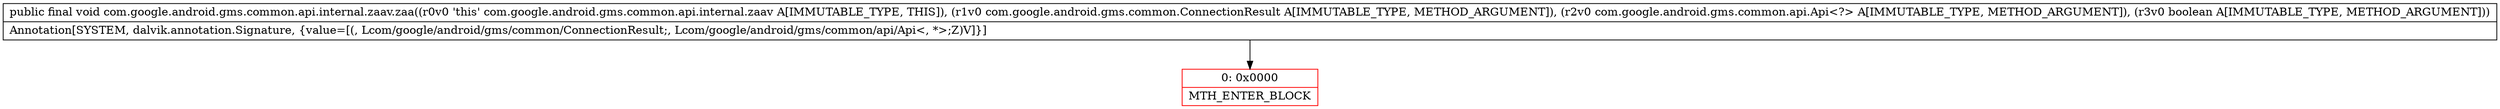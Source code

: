 digraph "CFG forcom.google.android.gms.common.api.internal.zaav.zaa(Lcom\/google\/android\/gms\/common\/ConnectionResult;Lcom\/google\/android\/gms\/common\/api\/Api;Z)V" {
subgraph cluster_Region_1548654143 {
label = "R(0)";
node [shape=record,color=blue];
}
Node_0 [shape=record,color=red,label="{0\:\ 0x0000|MTH_ENTER_BLOCK\l}"];
MethodNode[shape=record,label="{public final void com.google.android.gms.common.api.internal.zaav.zaa((r0v0 'this' com.google.android.gms.common.api.internal.zaav A[IMMUTABLE_TYPE, THIS]), (r1v0 com.google.android.gms.common.ConnectionResult A[IMMUTABLE_TYPE, METHOD_ARGUMENT]), (r2v0 com.google.android.gms.common.api.Api\<?\> A[IMMUTABLE_TYPE, METHOD_ARGUMENT]), (r3v0 boolean A[IMMUTABLE_TYPE, METHOD_ARGUMENT]))  | Annotation[SYSTEM, dalvik.annotation.Signature, \{value=[(, Lcom\/google\/android\/gms\/common\/ConnectionResult;, Lcom\/google\/android\/gms\/common\/api\/Api\<, *\>;Z)V]\}]\l}"];
MethodNode -> Node_0;
}


